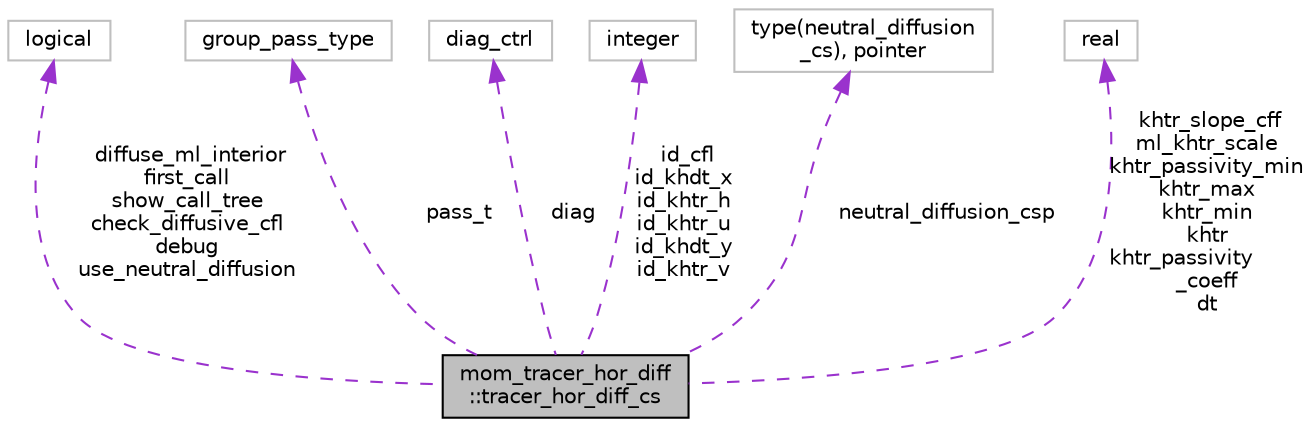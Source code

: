 digraph "mom_tracer_hor_diff::tracer_hor_diff_cs"
{
 // INTERACTIVE_SVG=YES
  edge [fontname="Helvetica",fontsize="10",labelfontname="Helvetica",labelfontsize="10"];
  node [fontname="Helvetica",fontsize="10",shape=record];
  Node1 [label="mom_tracer_hor_diff\l::tracer_hor_diff_cs",height=0.2,width=0.4,color="black", fillcolor="grey75", style="filled", fontcolor="black"];
  Node2 -> Node1 [dir="back",color="darkorchid3",fontsize="10",style="dashed",label=" diffuse_ml_interior\nfirst_call\nshow_call_tree\ncheck_diffusive_cfl\ndebug\nuse_neutral_diffusion" ,fontname="Helvetica"];
  Node2 [label="logical",height=0.2,width=0.4,color="grey75", fillcolor="white", style="filled"];
  Node3 -> Node1 [dir="back",color="darkorchid3",fontsize="10",style="dashed",label=" pass_t" ,fontname="Helvetica"];
  Node3 [label="group_pass_type",height=0.2,width=0.4,color="grey75", fillcolor="white", style="filled"];
  Node4 -> Node1 [dir="back",color="darkorchid3",fontsize="10",style="dashed",label=" diag" ,fontname="Helvetica"];
  Node4 [label="diag_ctrl",height=0.2,width=0.4,color="grey75", fillcolor="white", style="filled"];
  Node5 -> Node1 [dir="back",color="darkorchid3",fontsize="10",style="dashed",label=" id_cfl\nid_khdt_x\nid_khtr_h\nid_khtr_u\nid_khdt_y\nid_khtr_v" ,fontname="Helvetica"];
  Node5 [label="integer",height=0.2,width=0.4,color="grey75", fillcolor="white", style="filled"];
  Node6 -> Node1 [dir="back",color="darkorchid3",fontsize="10",style="dashed",label=" neutral_diffusion_csp" ,fontname="Helvetica"];
  Node6 [label="type(neutral_diffusion\l_cs), pointer",height=0.2,width=0.4,color="grey75", fillcolor="white", style="filled"];
  Node7 -> Node1 [dir="back",color="darkorchid3",fontsize="10",style="dashed",label=" khtr_slope_cff\nml_khtr_scale\nkhtr_passivity_min\nkhtr_max\nkhtr_min\nkhtr\nkhtr_passivity\l_coeff\ndt" ,fontname="Helvetica"];
  Node7 [label="real",height=0.2,width=0.4,color="grey75", fillcolor="white", style="filled"];
}
